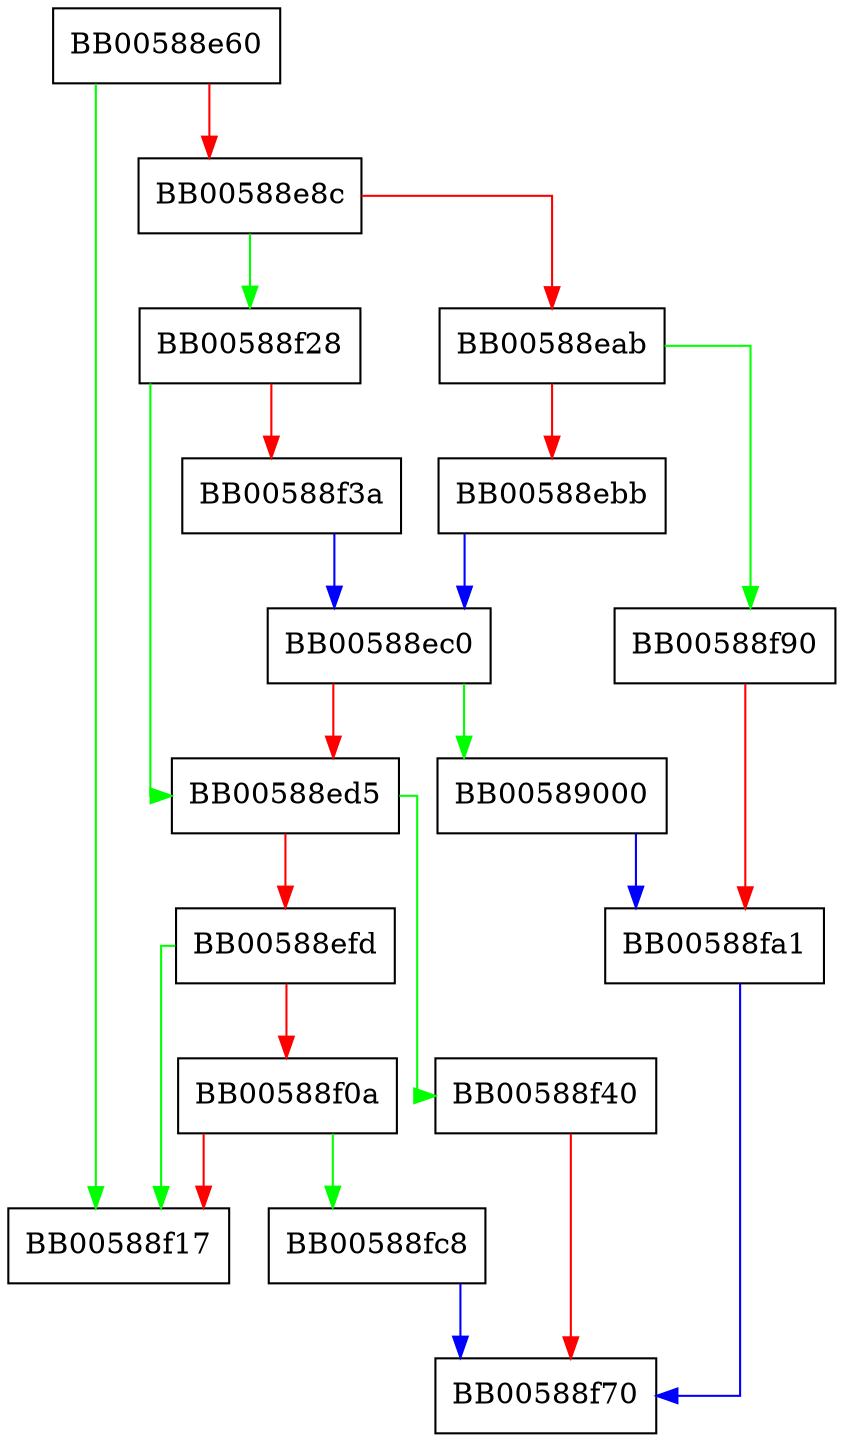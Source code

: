 digraph EC_KEY_new_method {
  node [shape="box"];
  graph [splines=ortho];
  BB00588e60 -> BB00588f17 [color="green"];
  BB00588e60 -> BB00588e8c [color="red"];
  BB00588e8c -> BB00588f28 [color="green"];
  BB00588e8c -> BB00588eab [color="red"];
  BB00588eab -> BB00588f90 [color="green"];
  BB00588eab -> BB00588ebb [color="red"];
  BB00588ebb -> BB00588ec0 [color="blue"];
  BB00588ec0 -> BB00589000 [color="green"];
  BB00588ec0 -> BB00588ed5 [color="red"];
  BB00588ed5 -> BB00588f40 [color="green"];
  BB00588ed5 -> BB00588efd [color="red"];
  BB00588efd -> BB00588f17 [color="green"];
  BB00588efd -> BB00588f0a [color="red"];
  BB00588f0a -> BB00588fc8 [color="green"];
  BB00588f0a -> BB00588f17 [color="red"];
  BB00588f28 -> BB00588ed5 [color="green"];
  BB00588f28 -> BB00588f3a [color="red"];
  BB00588f3a -> BB00588ec0 [color="blue"];
  BB00588f40 -> BB00588f70 [color="red"];
  BB00588f90 -> BB00588fa1 [color="red"];
  BB00588fa1 -> BB00588f70 [color="blue"];
  BB00588fc8 -> BB00588f70 [color="blue"];
  BB00589000 -> BB00588fa1 [color="blue"];
}